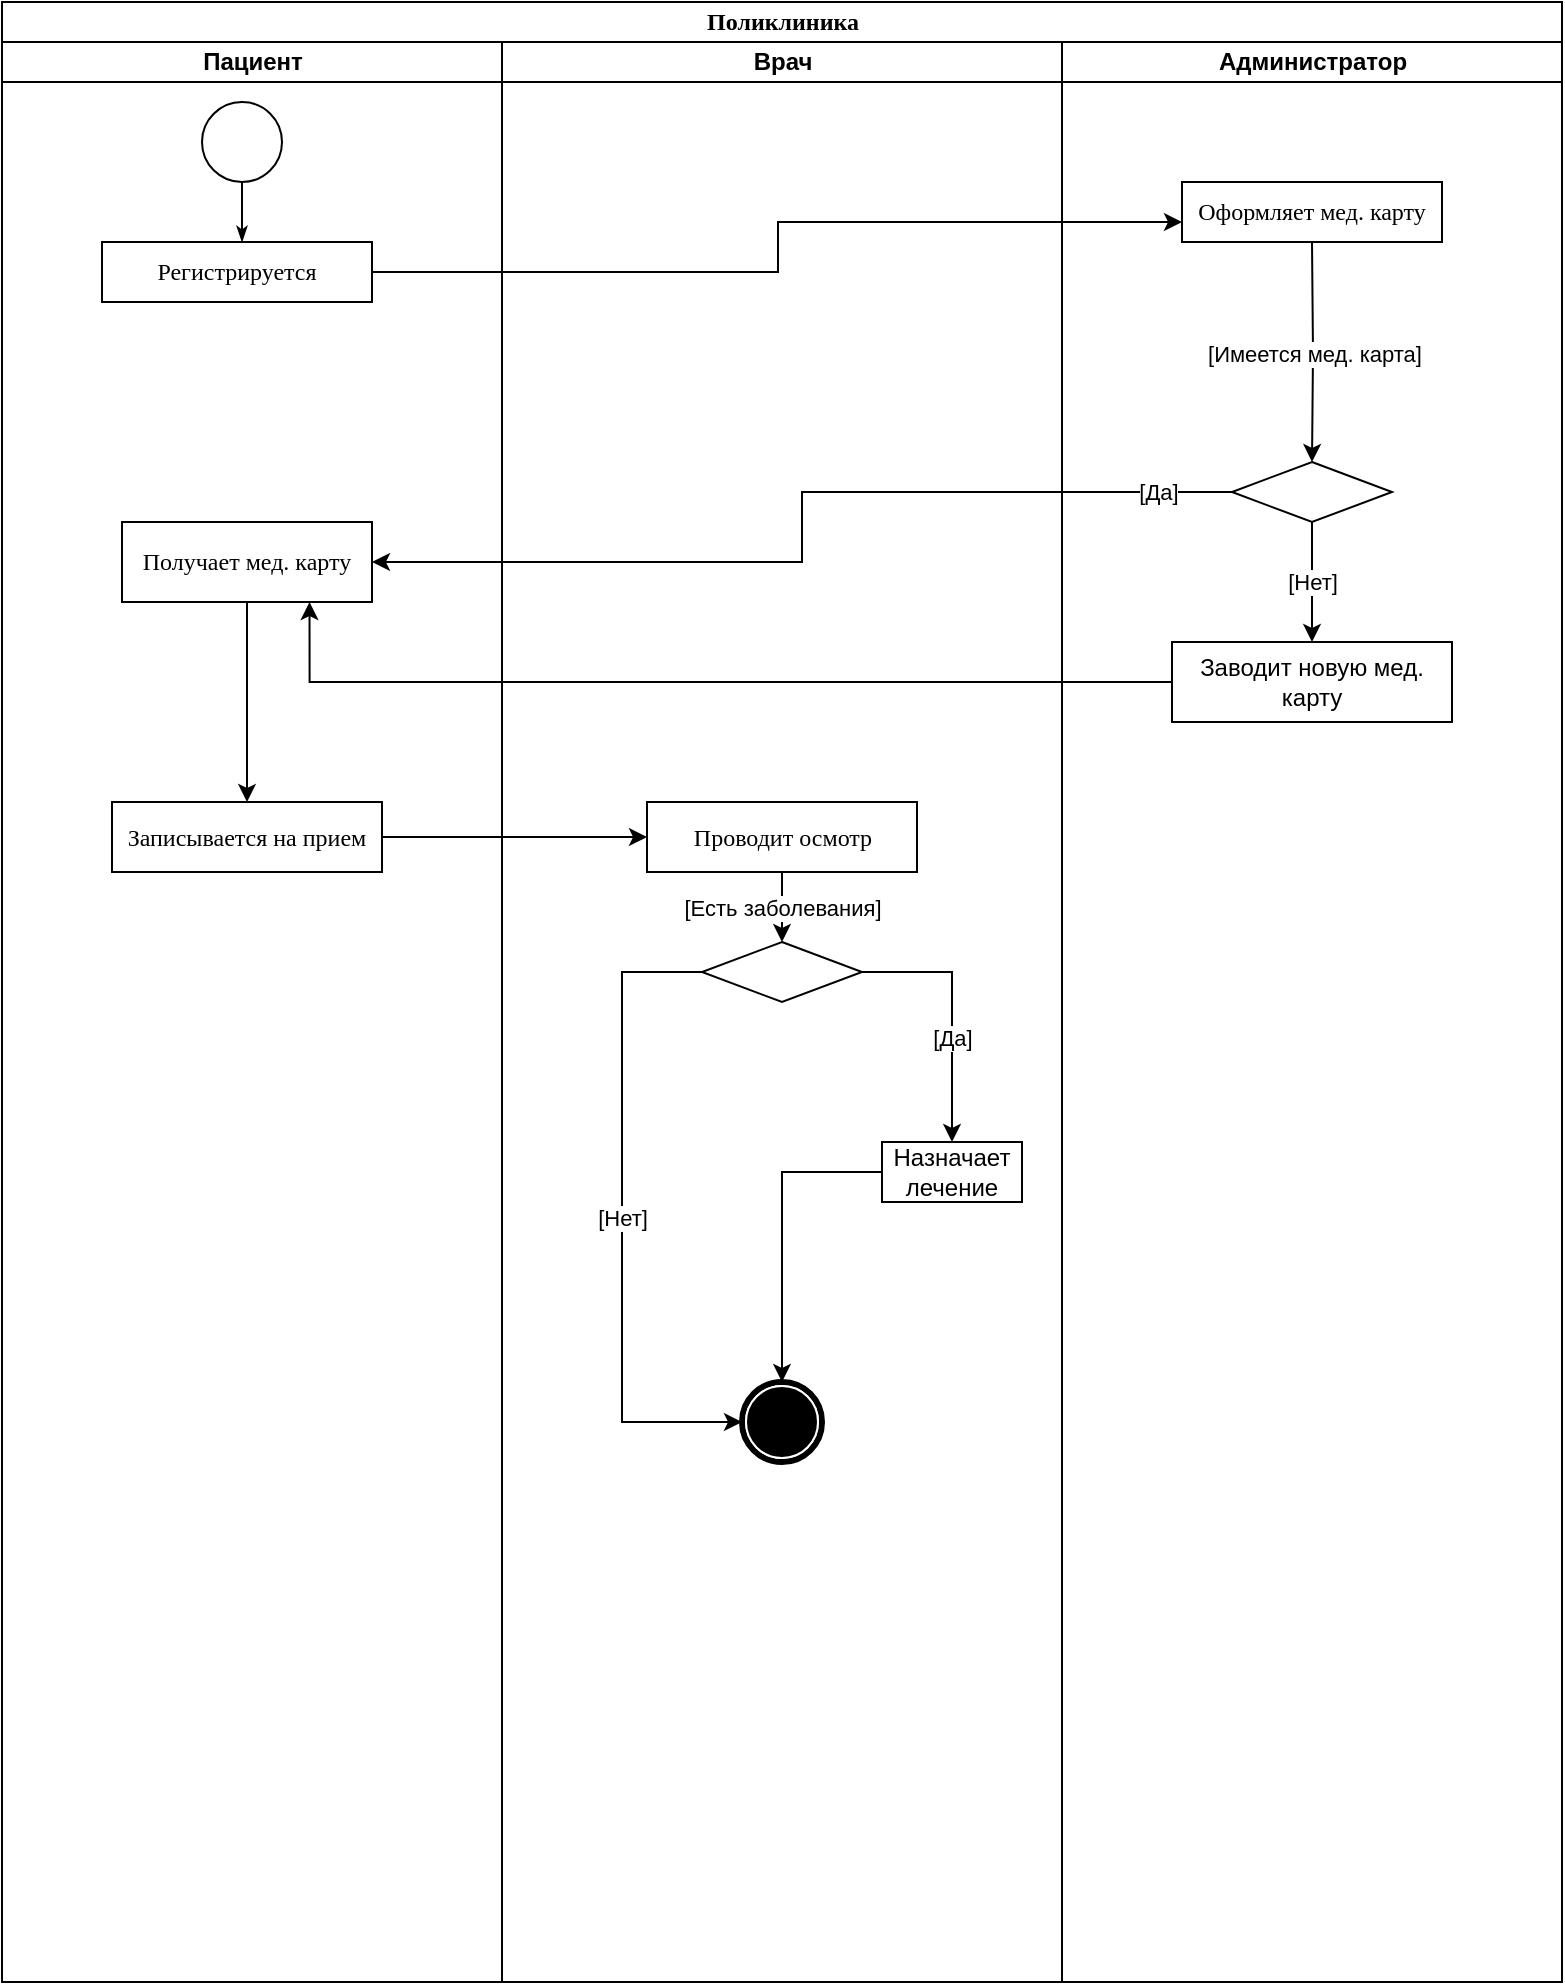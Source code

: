 <mxfile version="20.6.0" type="device"><diagram name="Page-1" id="0783ab3e-0a74-02c8-0abd-f7b4e66b4bec"><mxGraphModel dx="1422" dy="794" grid="1" gridSize="10" guides="1" tooltips="1" connect="1" arrows="1" fold="1" page="1" pageScale="1" pageWidth="850" pageHeight="1100" math="0" shadow="0"><root><mxCell id="0"/><mxCell id="1" parent="0"/><mxCell id="1c1d494c118603dd-1" value="Поликлиника" style="swimlane;html=1;childLayout=stackLayout;startSize=20;rounded=0;shadow=0;comic=0;labelBackgroundColor=none;strokeWidth=1;fontFamily=Verdana;fontSize=12;align=center;" parent="1" vertex="1"><mxGeometry x="60" y="20" width="780" height="990" as="geometry"/></mxCell><mxCell id="oyfdkYSB_H2uTwks-bAv-23" style="edgeStyle=orthogonalEdgeStyle;rounded=0;orthogonalLoop=1;jettySize=auto;html=1;" parent="1c1d494c118603dd-1" edge="1"><mxGeometry relative="1" as="geometry"><mxPoint x="185" y="135" as="sourcePoint"/><mxPoint x="590" y="110" as="targetPoint"/><Array as="points"><mxPoint x="388" y="135"/><mxPoint x="388" y="110"/></Array></mxGeometry></mxCell><mxCell id="1c1d494c118603dd-2" value="Пациент" style="swimlane;html=1;startSize=20;rounded=0;" parent="1c1d494c118603dd-1" vertex="1"><mxGeometry y="20" width="250" height="970" as="geometry"/></mxCell><mxCell id="60571a20871a0731-4" value="" style="ellipse;whiteSpace=wrap;html=1;rounded=0;shadow=0;comic=0;labelBackgroundColor=none;strokeWidth=1;fontFamily=Verdana;fontSize=12;align=center;" parent="1c1d494c118603dd-2" vertex="1"><mxGeometry x="100" y="30" width="40" height="40" as="geometry"/></mxCell><mxCell id="1c1d494c118603dd-27" style="edgeStyle=orthogonalEdgeStyle;rounded=0;html=1;labelBackgroundColor=none;startArrow=none;startFill=0;startSize=5;endArrow=classicThin;endFill=1;endSize=5;jettySize=auto;orthogonalLoop=1;strokeWidth=1;fontFamily=Verdana;fontSize=12;" parent="1c1d494c118603dd-2" source="60571a20871a0731-4" edge="1"><mxGeometry relative="1" as="geometry"><mxPoint x="120" y="100" as="targetPoint"/></mxGeometry></mxCell><mxCell id="VhQ3iWhEu7FuY36z0Lir-21" value="&lt;span style=&quot;font-family: Verdana;&quot;&gt;Регистрируется&lt;/span&gt;" style="rounded=0;whiteSpace=wrap;html=1;" parent="1c1d494c118603dd-2" vertex="1"><mxGeometry x="50" y="100" width="135" height="30" as="geometry"/></mxCell><mxCell id="VhQ3iWhEu7FuY36z0Lir-41" style="edgeStyle=orthogonalEdgeStyle;rounded=0;orthogonalLoop=1;jettySize=auto;html=1;" parent="1c1d494c118603dd-2" source="VhQ3iWhEu7FuY36z0Lir-23" target="VhQ3iWhEu7FuY36z0Lir-40" edge="1"><mxGeometry relative="1" as="geometry"><Array as="points"><mxPoint x="60" y="270"/><mxPoint x="60" y="270"/></Array></mxGeometry></mxCell><mxCell id="VhQ3iWhEu7FuY36z0Lir-23" value="&lt;font face=&quot;Verdana&quot;&gt;Получает мед. карту&lt;/font&gt;" style="rounded=0;whiteSpace=wrap;html=1;" parent="1c1d494c118603dd-2" vertex="1"><mxGeometry x="60" y="240" width="125" height="40" as="geometry"/></mxCell><mxCell id="VhQ3iWhEu7FuY36z0Lir-40" value="&lt;font face=&quot;Verdana&quot;&gt;Записывается на прием&lt;br&gt;&lt;/font&gt;" style="rounded=0;whiteSpace=wrap;html=1;" parent="1c1d494c118603dd-2" vertex="1"><mxGeometry x="55" y="380" width="135" height="35" as="geometry"/></mxCell><mxCell id="1c1d494c118603dd-3" value="Врач" style="swimlane;html=1;startSize=20;rounded=0;" parent="1c1d494c118603dd-1" vertex="1"><mxGeometry x="250" y="20" width="280" height="970" as="geometry"/></mxCell><mxCell id="60571a20871a0731-5" value="" style="shape=mxgraph.bpmn.shape;html=1;verticalLabelPosition=bottom;verticalAlign=top;perimeter=ellipsePerimeter;outline=end;symbol=terminate;rounded=0;shadow=0;comic=0;strokeWidth=1;fontFamily=Verdana;fontSize=12;align=center;" parent="1c1d494c118603dd-3" vertex="1"><mxGeometry x="120" y="670" width="40" height="40" as="geometry"/></mxCell><mxCell id="VhQ3iWhEu7FuY36z0Lir-47" value="[Есть заболевания]" style="edgeStyle=orthogonalEdgeStyle;rounded=0;orthogonalLoop=1;jettySize=auto;html=1;" parent="1c1d494c118603dd-3" source="VhQ3iWhEu7FuY36z0Lir-44" target="VhQ3iWhEu7FuY36z0Lir-46" edge="1"><mxGeometry relative="1" as="geometry"/></mxCell><mxCell id="VhQ3iWhEu7FuY36z0Lir-44" value="&lt;font face=&quot;Verdana&quot;&gt;Проводит осмотр&lt;br&gt;&lt;/font&gt;" style="rounded=0;whiteSpace=wrap;html=1;" parent="1c1d494c118603dd-3" vertex="1"><mxGeometry x="72.5" y="380" width="135" height="35" as="geometry"/></mxCell><mxCell id="VhQ3iWhEu7FuY36z0Lir-50" value="[Нет]" style="edgeStyle=orthogonalEdgeStyle;rounded=0;orthogonalLoop=1;jettySize=auto;html=1;entryX=0;entryY=0.5;entryDx=0;entryDy=0;" parent="1c1d494c118603dd-3" source="VhQ3iWhEu7FuY36z0Lir-46" target="60571a20871a0731-5" edge="1"><mxGeometry relative="1" as="geometry"><Array as="points"><mxPoint x="60" y="465"/><mxPoint x="60" y="690"/></Array></mxGeometry></mxCell><mxCell id="VhQ3iWhEu7FuY36z0Lir-46" value="" style="rhombus;whiteSpace=wrap;html=1;rounded=0;" parent="1c1d494c118603dd-3" vertex="1"><mxGeometry x="100" y="450" width="80" height="30" as="geometry"/></mxCell><mxCell id="VhQ3iWhEu7FuY36z0Lir-55" style="edgeStyle=orthogonalEdgeStyle;rounded=0;orthogonalLoop=1;jettySize=auto;html=1;entryX=0.5;entryY=0;entryDx=0;entryDy=0;" parent="1c1d494c118603dd-3" source="VhQ3iWhEu7FuY36z0Lir-52" target="60571a20871a0731-5" edge="1"><mxGeometry relative="1" as="geometry"/></mxCell><mxCell id="VhQ3iWhEu7FuY36z0Lir-52" value="Назначает лечение" style="rounded=0;whiteSpace=wrap;html=1;" parent="1c1d494c118603dd-3" vertex="1"><mxGeometry x="190" y="550" width="70" height="30" as="geometry"/></mxCell><mxCell id="VhQ3iWhEu7FuY36z0Lir-51" value="[Да]" style="edgeStyle=orthogonalEdgeStyle;rounded=0;orthogonalLoop=1;jettySize=auto;html=1;" parent="1c1d494c118603dd-3" source="VhQ3iWhEu7FuY36z0Lir-46" target="VhQ3iWhEu7FuY36z0Lir-52" edge="1"><mxGeometry x="0.2" relative="1" as="geometry"><mxPoint x="220" y="550" as="targetPoint"/><mxPoint as="offset"/></mxGeometry></mxCell><mxCell id="1c1d494c118603dd-4" value="Администратор" style="swimlane;html=1;startSize=20;rounded=0;" parent="1c1d494c118603dd-1" vertex="1"><mxGeometry x="530" y="20" width="250" height="970" as="geometry"/></mxCell><mxCell id="oyfdkYSB_H2uTwks-bAv-28" value="[Имеется мед. карта]" style="edgeStyle=orthogonalEdgeStyle;rounded=0;orthogonalLoop=1;jettySize=auto;html=1;entryX=0.5;entryY=0;entryDx=0;entryDy=0;" parent="1c1d494c118603dd-4" target="oyfdkYSB_H2uTwks-bAv-27" edge="1"><mxGeometry relative="1" as="geometry"><mxPoint x="125" y="100" as="sourcePoint"/></mxGeometry></mxCell><mxCell id="oyfdkYSB_H2uTwks-bAv-27" value="" style="rhombus;whiteSpace=wrap;html=1;rounded=0;" parent="1c1d494c118603dd-4" vertex="1"><mxGeometry x="85" y="210" width="80" height="30" as="geometry"/></mxCell><mxCell id="VhQ3iWhEu7FuY36z0Lir-22" value="&lt;span style=&quot;font-family: Verdana;&quot;&gt;Оформляет мед. карту&lt;/span&gt;" style="rounded=0;whiteSpace=wrap;html=1;" parent="1c1d494c118603dd-4" vertex="1"><mxGeometry x="60" y="70" width="130" height="30" as="geometry"/></mxCell><mxCell id="VhQ3iWhEu7FuY36z0Lir-26" value="Заводит новую мед. карту" style="rounded=0;whiteSpace=wrap;html=1;" parent="1c1d494c118603dd-4" vertex="1"><mxGeometry x="55" y="300" width="140" height="40" as="geometry"/></mxCell><mxCell id="VhQ3iWhEu7FuY36z0Lir-24" value="[Нет]" style="edgeStyle=orthogonalEdgeStyle;rounded=0;orthogonalLoop=1;jettySize=auto;html=1;" parent="1c1d494c118603dd-4" source="oyfdkYSB_H2uTwks-bAv-27" target="VhQ3iWhEu7FuY36z0Lir-26" edge="1"><mxGeometry relative="1" as="geometry"><mxPoint x="125" y="360" as="targetPoint"/></mxGeometry></mxCell><mxCell id="VhQ3iWhEu7FuY36z0Lir-27" style="edgeStyle=orthogonalEdgeStyle;rounded=0;orthogonalLoop=1;jettySize=auto;html=1;entryX=1;entryY=0.5;entryDx=0;entryDy=0;" parent="1c1d494c118603dd-1" source="oyfdkYSB_H2uTwks-bAv-27" target="VhQ3iWhEu7FuY36z0Lir-23" edge="1"><mxGeometry relative="1" as="geometry"/></mxCell><mxCell id="VhQ3iWhEu7FuY36z0Lir-31" value="[Да]" style="edgeLabel;html=1;align=center;verticalAlign=middle;resizable=0;points=[];rounded=0;" parent="VhQ3iWhEu7FuY36z0Lir-27" vertex="1" connectable="0"><mxGeometry x="-0.84" y="2" relative="1" as="geometry"><mxPoint y="-2" as="offset"/></mxGeometry></mxCell><mxCell id="VhQ3iWhEu7FuY36z0Lir-42" style="edgeStyle=orthogonalEdgeStyle;rounded=0;orthogonalLoop=1;jettySize=auto;html=1;entryX=0.75;entryY=1;entryDx=0;entryDy=0;" parent="1c1d494c118603dd-1" source="VhQ3iWhEu7FuY36z0Lir-26" target="VhQ3iWhEu7FuY36z0Lir-23" edge="1"><mxGeometry relative="1" as="geometry"/></mxCell><mxCell id="VhQ3iWhEu7FuY36z0Lir-45" style="edgeStyle=orthogonalEdgeStyle;rounded=0;orthogonalLoop=1;jettySize=auto;html=1;" parent="1c1d494c118603dd-1" source="VhQ3iWhEu7FuY36z0Lir-40" target="VhQ3iWhEu7FuY36z0Lir-44" edge="1"><mxGeometry relative="1" as="geometry"/></mxCell></root></mxGraphModel></diagram></mxfile>